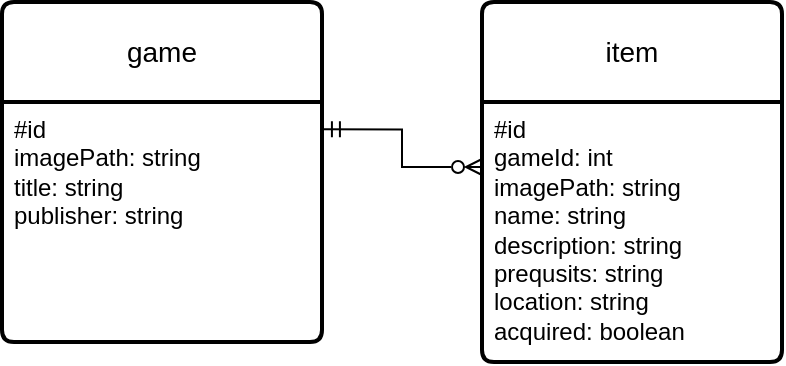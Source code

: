 <mxfile version="21.5.2" type="device" pages="2">
  <diagram name="ER-Model" id="xVRlI7E7-kK30aVMBuRq">
    <mxGraphModel dx="1434" dy="790" grid="1" gridSize="10" guides="1" tooltips="1" connect="1" arrows="1" fold="1" page="1" pageScale="1" pageWidth="827" pageHeight="1169" math="0" shadow="0">
      <root>
        <mxCell id="0" />
        <mxCell id="1" parent="0" />
        <mxCell id="uMU-q9p5n4os1gogXBvt-1" value="game" style="swimlane;childLayout=stackLayout;horizontal=1;startSize=50;horizontalStack=0;rounded=1;fontSize=14;fontStyle=0;strokeWidth=2;resizeParent=0;resizeLast=1;shadow=0;dashed=0;align=center;arcSize=4;whiteSpace=wrap;html=1;" vertex="1" parent="1">
          <mxGeometry x="110" y="320" width="160" height="170" as="geometry" />
        </mxCell>
        <mxCell id="uMU-q9p5n4os1gogXBvt-2" value="#id&lt;br&gt;imagePath: string&lt;br&gt;title: string&lt;br&gt;publisher: string&lt;br&gt;" style="align=left;strokeColor=none;fillColor=none;spacingLeft=4;fontSize=12;verticalAlign=top;resizable=0;rotatable=0;part=1;html=1;" vertex="1" parent="uMU-q9p5n4os1gogXBvt-1">
          <mxGeometry y="50" width="160" height="120" as="geometry" />
        </mxCell>
        <mxCell id="uMU-q9p5n4os1gogXBvt-3" value="item" style="swimlane;childLayout=stackLayout;horizontal=1;startSize=50;horizontalStack=0;rounded=1;fontSize=14;fontStyle=0;strokeWidth=2;resizeParent=0;resizeLast=1;shadow=0;dashed=0;align=center;arcSize=4;whiteSpace=wrap;html=1;" vertex="1" parent="1">
          <mxGeometry x="350" y="320" width="150" height="180" as="geometry" />
        </mxCell>
        <mxCell id="uMU-q9p5n4os1gogXBvt-4" value="#id&amp;nbsp;&lt;br&gt;gameId: int&lt;br&gt;imagePath: string&lt;br&gt;name: string&lt;br&gt;description: string&lt;br&gt;prequsits: string&lt;br&gt;location: string&lt;br&gt;acquired: boolean" style="align=left;strokeColor=none;fillColor=none;spacingLeft=4;fontSize=12;verticalAlign=top;resizable=0;rotatable=0;part=1;html=1;" vertex="1" parent="uMU-q9p5n4os1gogXBvt-3">
          <mxGeometry y="50" width="150" height="130" as="geometry" />
        </mxCell>
        <mxCell id="uMU-q9p5n4os1gogXBvt-7" style="edgeStyle=orthogonalEdgeStyle;rounded=0;orthogonalLoop=1;jettySize=auto;html=1;exitX=0;exitY=0.25;exitDx=0;exitDy=0;entryX=1.006;entryY=0.114;entryDx=0;entryDy=0;entryPerimeter=0;endArrow=ERmandOne;endFill=0;startArrow=ERzeroToMany;startFill=0;" edge="1" parent="1" source="uMU-q9p5n4os1gogXBvt-4" target="uMU-q9p5n4os1gogXBvt-2">
          <mxGeometry relative="1" as="geometry" />
        </mxCell>
      </root>
    </mxGraphModel>
  </diagram>
  <diagram id="MkzeqUYe_HEsUMohaXOD" name="UseCase">
    <mxGraphModel dx="1434" dy="790" grid="1" gridSize="10" guides="1" tooltips="1" connect="1" arrows="1" fold="1" page="1" pageScale="1" pageWidth="827" pageHeight="1169" math="0" shadow="0">
      <root>
        <mxCell id="0" />
        <mxCell id="1" parent="0" />
        <mxCell id="rz8ZGH-EYSp5rfcZISDa-1" style="rounded=0;orthogonalLoop=1;jettySize=auto;html=1;exitX=1;exitY=0.333;exitDx=0;exitDy=0;exitPerimeter=0;entryX=0;entryY=1;entryDx=0;entryDy=0;" edge="1" parent="1" source="gtofQ5mSFuV5k_0J5HuH-1" target="gtofQ5mSFuV5k_0J5HuH-3">
          <mxGeometry relative="1" as="geometry" />
        </mxCell>
        <mxCell id="rz8ZGH-EYSp5rfcZISDa-2" style="rounded=0;orthogonalLoop=1;jettySize=auto;html=1;exitX=1;exitY=0.333;exitDx=0;exitDy=0;exitPerimeter=0;entryX=0;entryY=1;entryDx=0;entryDy=0;" edge="1" parent="1" source="gtofQ5mSFuV5k_0J5HuH-1" target="gtofQ5mSFuV5k_0J5HuH-7">
          <mxGeometry relative="1" as="geometry" />
        </mxCell>
        <mxCell id="rz8ZGH-EYSp5rfcZISDa-3" style="rounded=0;orthogonalLoop=1;jettySize=auto;html=1;exitX=1;exitY=0.333;exitDx=0;exitDy=0;exitPerimeter=0;entryX=0;entryY=0;entryDx=0;entryDy=0;" edge="1" parent="1" source="gtofQ5mSFuV5k_0J5HuH-1" target="gtofQ5mSFuV5k_0J5HuH-2">
          <mxGeometry relative="1" as="geometry" />
        </mxCell>
        <mxCell id="rz8ZGH-EYSp5rfcZISDa-4" style="rounded=0;orthogonalLoop=1;jettySize=auto;html=1;exitX=1;exitY=0.333;exitDx=0;exitDy=0;exitPerimeter=0;entryX=0;entryY=0;entryDx=0;entryDy=0;" edge="1" parent="1" source="gtofQ5mSFuV5k_0J5HuH-1" target="gtofQ5mSFuV5k_0J5HuH-6">
          <mxGeometry relative="1" as="geometry" />
        </mxCell>
        <mxCell id="rz8ZGH-EYSp5rfcZISDa-5" style="rounded=0;orthogonalLoop=1;jettySize=auto;html=1;exitX=1;exitY=0.333;exitDx=0;exitDy=0;exitPerimeter=0;entryX=0;entryY=0;entryDx=0;entryDy=0;" edge="1" parent="1" source="gtofQ5mSFuV5k_0J5HuH-1" target="gtofQ5mSFuV5k_0J5HuH-5">
          <mxGeometry relative="1" as="geometry" />
        </mxCell>
        <mxCell id="rz8ZGH-EYSp5rfcZISDa-9" style="rounded=0;orthogonalLoop=1;jettySize=auto;html=1;exitX=1;exitY=0.333;exitDx=0;exitDy=0;exitPerimeter=0;entryX=0;entryY=0.5;entryDx=0;entryDy=0;" edge="1" parent="1" source="gtofQ5mSFuV5k_0J5HuH-1" target="rz8ZGH-EYSp5rfcZISDa-6">
          <mxGeometry relative="1" as="geometry" />
        </mxCell>
        <mxCell id="rz8ZGH-EYSp5rfcZISDa-10" style="rounded=0;orthogonalLoop=1;jettySize=auto;html=1;exitX=1;exitY=0.333;exitDx=0;exitDy=0;exitPerimeter=0;entryX=0;entryY=0;entryDx=0;entryDy=0;" edge="1" parent="1" source="gtofQ5mSFuV5k_0J5HuH-1" target="rz8ZGH-EYSp5rfcZISDa-7">
          <mxGeometry relative="1" as="geometry" />
        </mxCell>
        <mxCell id="rz8ZGH-EYSp5rfcZISDa-11" style="rounded=0;orthogonalLoop=1;jettySize=auto;html=1;exitX=1;exitY=0.333;exitDx=0;exitDy=0;exitPerimeter=0;entryX=0;entryY=0;entryDx=0;entryDy=0;" edge="1" parent="1" source="gtofQ5mSFuV5k_0J5HuH-1" target="rz8ZGH-EYSp5rfcZISDa-8">
          <mxGeometry relative="1" as="geometry" />
        </mxCell>
        <mxCell id="rz8ZGH-EYSp5rfcZISDa-13" style="rounded=0;orthogonalLoop=1;jettySize=auto;html=1;exitX=1;exitY=0.333;exitDx=0;exitDy=0;exitPerimeter=0;entryX=0;entryY=0;entryDx=0;entryDy=0;" edge="1" parent="1" source="gtofQ5mSFuV5k_0J5HuH-1" target="rz8ZGH-EYSp5rfcZISDa-12">
          <mxGeometry relative="1" as="geometry" />
        </mxCell>
        <mxCell id="rz8ZGH-EYSp5rfcZISDa-16" style="rounded=0;orthogonalLoop=1;jettySize=auto;html=1;exitX=1;exitY=0.333;exitDx=0;exitDy=0;exitPerimeter=0;entryX=0;entryY=0;entryDx=0;entryDy=0;dashed=1;" edge="1" parent="1" source="gtofQ5mSFuV5k_0J5HuH-1" target="rz8ZGH-EYSp5rfcZISDa-14">
          <mxGeometry relative="1" as="geometry" />
        </mxCell>
        <mxCell id="rz8ZGH-EYSp5rfcZISDa-17" style="rounded=0;orthogonalLoop=1;jettySize=auto;html=1;exitX=1;exitY=0.333;exitDx=0;exitDy=0;exitPerimeter=0;entryX=0;entryY=0;entryDx=0;entryDy=0;dashed=1;" edge="1" parent="1" source="gtofQ5mSFuV5k_0J5HuH-1" target="rz8ZGH-EYSp5rfcZISDa-15">
          <mxGeometry relative="1" as="geometry" />
        </mxCell>
        <mxCell id="gtofQ5mSFuV5k_0J5HuH-1" value="User&lt;br&gt;" style="shape=umlActor;verticalLabelPosition=bottom;verticalAlign=top;html=1;" vertex="1" parent="1">
          <mxGeometry x="30" y="430" width="30" height="60" as="geometry" />
        </mxCell>
        <mxCell id="gtofQ5mSFuV5k_0J5HuH-2" value="&lt;span style=&quot;border-bottom: 1px dotted&quot;&gt;Create Item&lt;br&gt;&lt;/span&gt;" style="ellipse;whiteSpace=wrap;html=1;align=center;" vertex="1" parent="1">
          <mxGeometry x="414" y="360" width="100" height="40" as="geometry" />
        </mxCell>
        <mxCell id="gtofQ5mSFuV5k_0J5HuH-3" value="&lt;span style=&quot;border-bottom: 1px dotted&quot;&gt;Create Game&lt;br&gt;&lt;/span&gt;" style="ellipse;whiteSpace=wrap;html=1;align=center;" vertex="1" parent="1">
          <mxGeometry x="310" y="100" width="100" height="40" as="geometry" />
        </mxCell>
        <mxCell id="gtofQ5mSFuV5k_0J5HuH-5" value="&lt;span style=&quot;border-bottom: 1px dotted&quot;&gt;Check acquired item&lt;/span&gt;" style="ellipse;whiteSpace=wrap;html=1;align=center;" vertex="1" parent="1">
          <mxGeometry x="364" y="570" width="100" height="40" as="geometry" />
        </mxCell>
        <mxCell id="gtofQ5mSFuV5k_0J5HuH-6" value="&lt;span style=&quot;border-bottom: 1px dotted&quot;&gt;Edit Item&lt;/span&gt;" style="ellipse;whiteSpace=wrap;html=1;align=center;" vertex="1" parent="1">
          <mxGeometry x="414" y="430" width="100" height="40" as="geometry" />
        </mxCell>
        <mxCell id="gtofQ5mSFuV5k_0J5HuH-7" value="&lt;span style=&quot;border-bottom: 1px dotted&quot;&gt;Edit Game&lt;/span&gt;" style="ellipse;whiteSpace=wrap;html=1;align=center;" vertex="1" parent="1">
          <mxGeometry x="350" y="160" width="100" height="40" as="geometry" />
        </mxCell>
        <mxCell id="rz8ZGH-EYSp5rfcZISDa-6" value="&lt;span style=&quot;border-bottom: 1px dotted&quot;&gt;Display Games&lt;/span&gt;" style="ellipse;whiteSpace=wrap;html=1;align=center;" vertex="1" parent="1">
          <mxGeometry x="380" y="230" width="100" height="40" as="geometry" />
        </mxCell>
        <mxCell id="rz8ZGH-EYSp5rfcZISDa-7" value="&lt;span style=&quot;border-bottom: 1px dotted&quot;&gt;display items per game&lt;/span&gt;" style="ellipse;whiteSpace=wrap;html=1;align=center;" vertex="1" parent="1">
          <mxGeometry x="410" y="290" width="100" height="40" as="geometry" />
        </mxCell>
        <mxCell id="rz8ZGH-EYSp5rfcZISDa-8" value="&lt;span style=&quot;border-bottom: 1px dotted&quot;&gt;display item details&lt;/span&gt;" style="ellipse;whiteSpace=wrap;html=1;align=center;" vertex="1" parent="1">
          <mxGeometry x="390" y="500" width="100" height="40" as="geometry" />
        </mxCell>
        <mxCell id="rz8ZGH-EYSp5rfcZISDa-12" value="See game progress" style="ellipse;whiteSpace=wrap;html=1;align=center;" vertex="1" parent="1">
          <mxGeometry x="340" y="660" width="100" height="40" as="geometry" />
        </mxCell>
        <mxCell id="rz8ZGH-EYSp5rfcZISDa-14" value="&lt;span style=&quot;border-bottom: 1px dotted&quot;&gt;export itemlist&lt;/span&gt;" style="ellipse;whiteSpace=wrap;html=1;align=center;" vertex="1" parent="1">
          <mxGeometry x="290" y="740" width="100" height="40" as="geometry" />
        </mxCell>
        <mxCell id="rz8ZGH-EYSp5rfcZISDa-15" value="&lt;span style=&quot;border-bottom: 1px dotted&quot;&gt;import item list&lt;/span&gt;" style="ellipse;whiteSpace=wrap;html=1;align=center;" vertex="1" parent="1">
          <mxGeometry x="230" y="810" width="100" height="40" as="geometry" />
        </mxCell>
      </root>
    </mxGraphModel>
  </diagram>
</mxfile>
